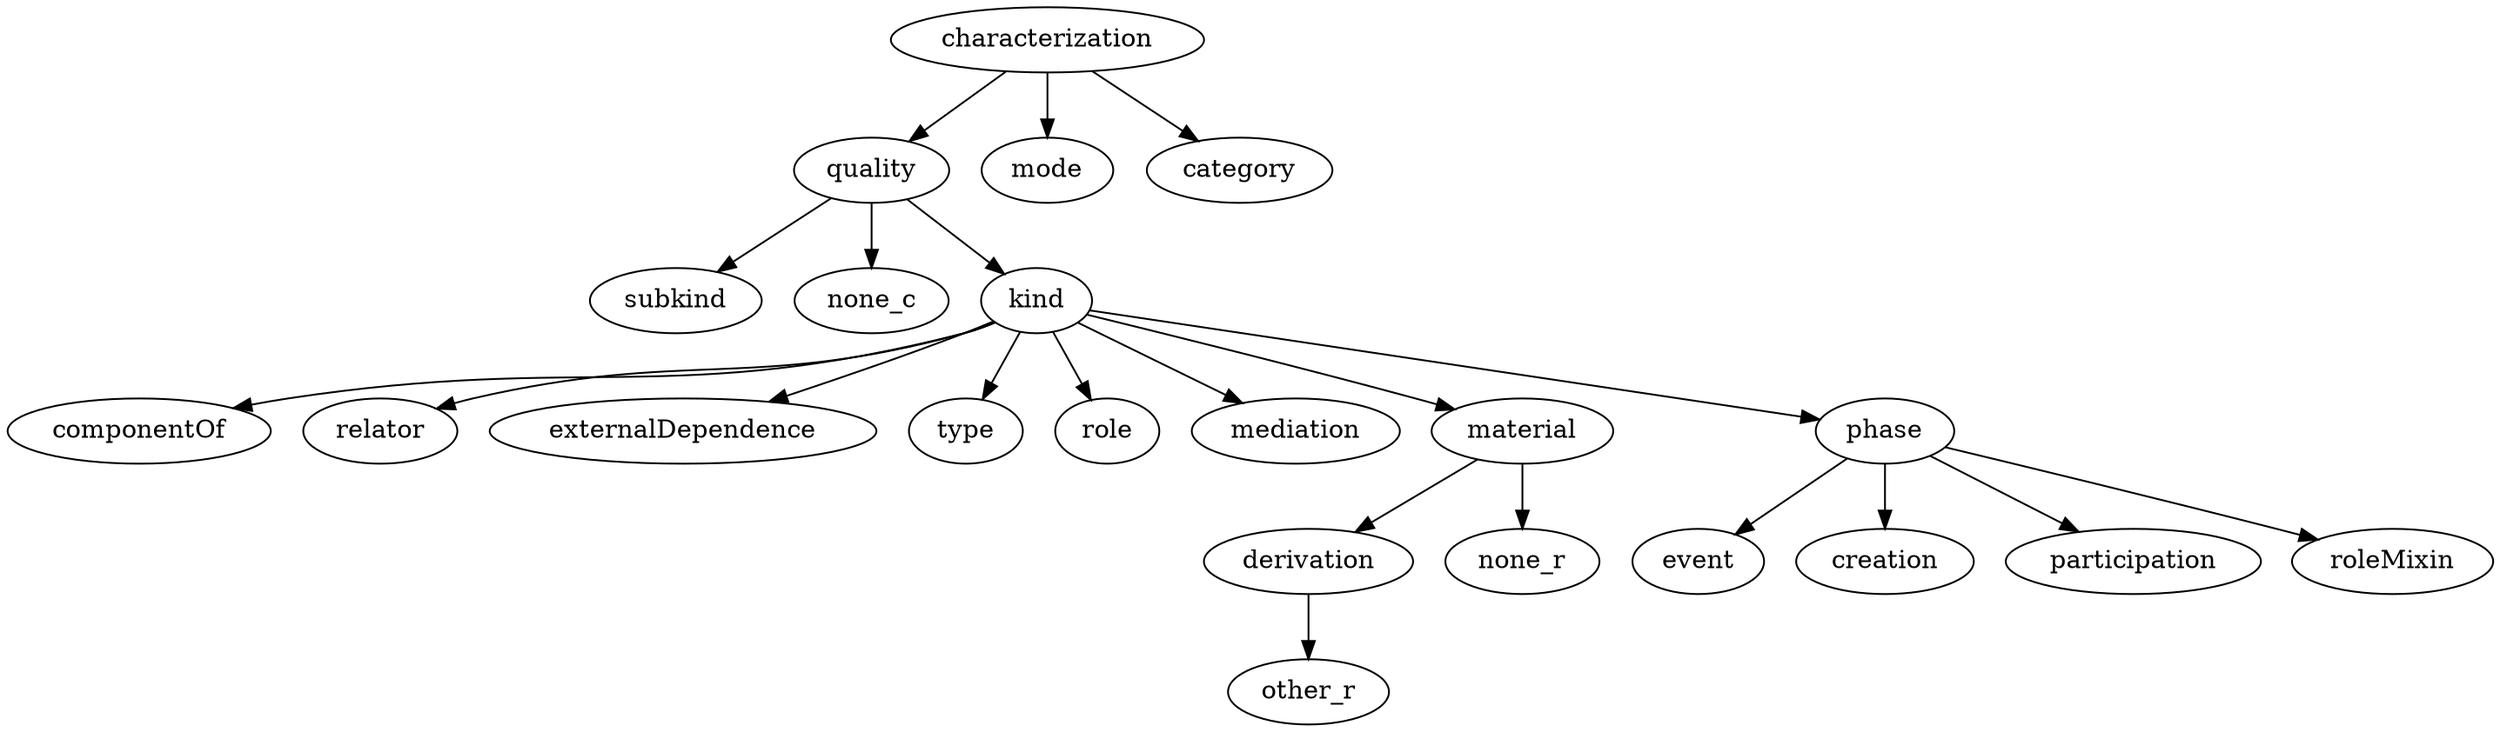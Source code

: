strict digraph {
characterization;
quality;
mode;
category;
subkind;
none_c;
kind;
componentOf;
relator;
externalDependence;
type;
role;
mediation;
material;
phase;
derivation;
none_r;
other_r;
event;
creation;
participation;
roleMixin;
characterization -> quality;
characterization -> mode;
characterization -> category;
quality -> subkind;
quality -> none_c;
quality -> kind;
kind -> componentOf;
kind -> relator;
kind -> externalDependence;
kind -> type;
kind -> role;
kind -> mediation;
kind -> material;
kind -> phase;
material -> derivation;
material -> none_r;
phase -> event;
phase -> creation;
phase -> participation;
phase -> roleMixin;
derivation -> other_r;
}
